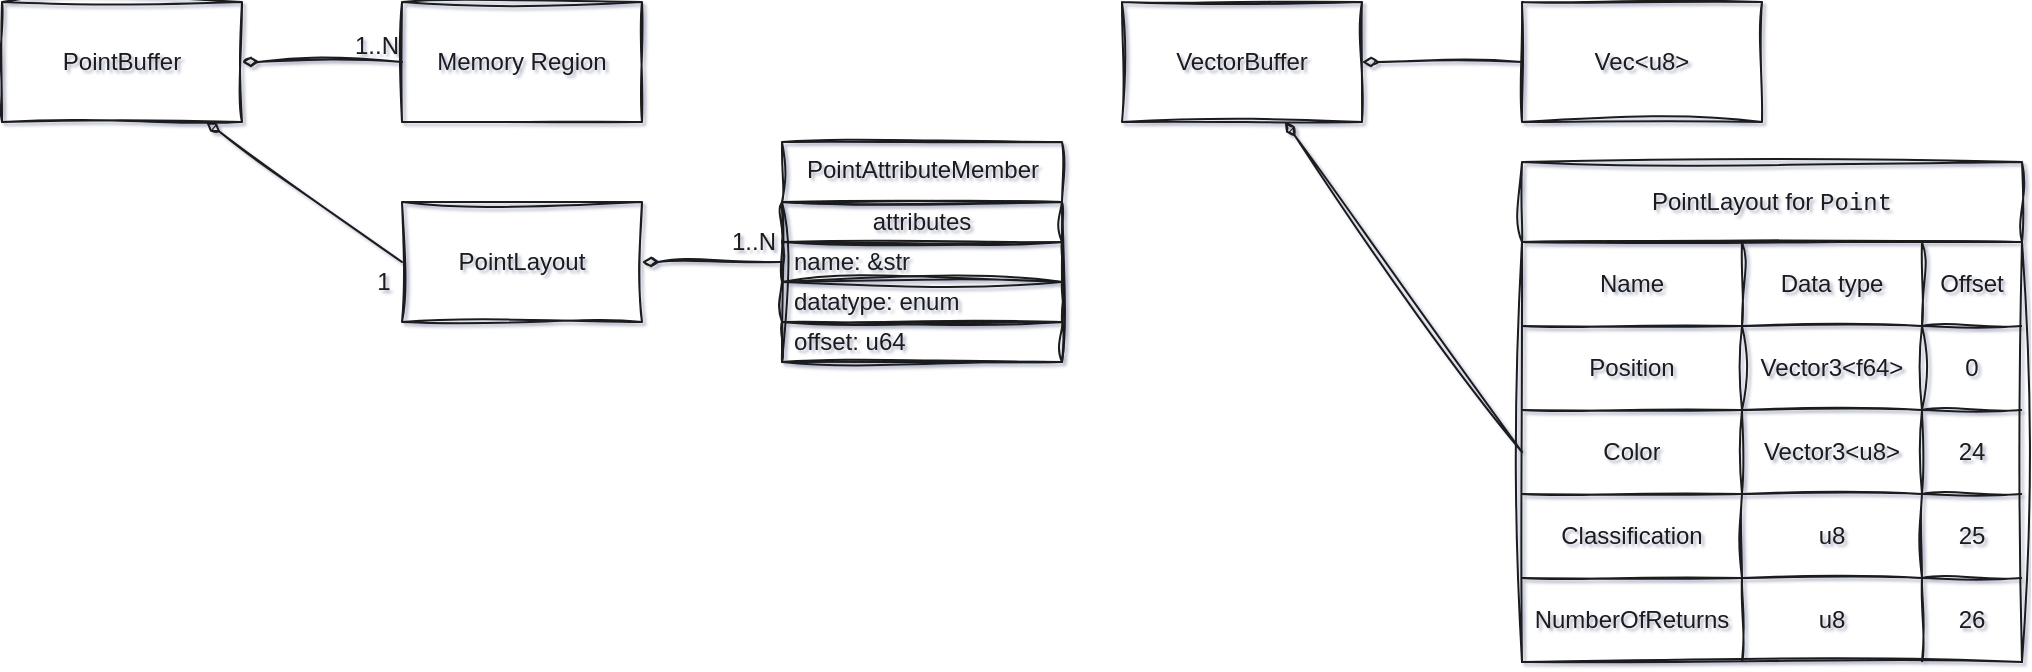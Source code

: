 <mxfile>
    <diagram id="M_KvGZFXZzvzjEockqJb" name="Page-1">
        <mxGraphModel dx="886" dy="679" grid="1" gridSize="10" guides="1" tooltips="1" connect="1" arrows="1" fold="1" page="1" pageScale="1" pageWidth="1500" pageHeight="1000" background="#ffffff" math="0" shadow="1">
            <root>
                <mxCell id="0"/>
                <mxCell id="1" parent="0"/>
                <mxCell id="21" style="edgeStyle=none;html=1;entryX=0;entryY=0.5;entryDx=0;entryDy=0;startArrow=diamondThin;startFill=1;endArrow=none;endFill=0;sketch=1;curveFitting=1;jiggle=2;fontColor=#1A1A1A;labelBackgroundColor=none;strokeColor=#1A1A1A;" edge="1" parent="1" source="2" target="3">
                    <mxGeometry relative="1" as="geometry"/>
                </mxCell>
                <mxCell id="23" style="edgeStyle=none;html=1;entryX=0;entryY=0.5;entryDx=0;entryDy=0;startArrow=diamondThin;startFill=1;endArrow=none;endFill=0;sketch=1;curveFitting=1;jiggle=2;fontColor=#1A1A1A;labelBackgroundColor=none;strokeColor=#1A1A1A;" edge="1" parent="1" source="2" target="4">
                    <mxGeometry relative="1" as="geometry"/>
                </mxCell>
                <mxCell id="2" value="PointBuffer" style="rounded=0;whiteSpace=wrap;html=1;sketch=1;curveFitting=1;jiggle=2;strokeColor=#1A1A1A;fillColor=none;fontColor=#1A1A1A;labelBackgroundColor=none;" vertex="1" parent="1">
                    <mxGeometry x="40" y="111" width="120" height="60" as="geometry"/>
                </mxCell>
                <mxCell id="20" value="" style="edgeStyle=none;html=1;entryX=0;entryY=0.5;entryDx=0;entryDy=0;endArrow=none;endFill=0;startArrow=diamondThin;startFill=1;sketch=1;curveFitting=1;jiggle=2;fontColor=#1A1A1A;labelBackgroundColor=none;strokeColor=#1A1A1A;" edge="1" parent="1" source="3" target="12">
                    <mxGeometry relative="1" as="geometry"/>
                </mxCell>
                <mxCell id="3" value="PointLayout" style="rounded=0;whiteSpace=wrap;html=1;sketch=1;curveFitting=1;jiggle=2;fontColor=#1A1A1A;labelBackgroundColor=none;strokeColor=#1A1A1A;fillColor=none;" vertex="1" parent="1">
                    <mxGeometry x="240" y="211" width="120" height="60" as="geometry"/>
                </mxCell>
                <mxCell id="4" value="Memory Region" style="rounded=0;whiteSpace=wrap;html=1;sketch=1;curveFitting=1;jiggle=2;fontColor=#1A1A1A;labelBackgroundColor=none;strokeColor=#1A1A1A;fillColor=none;" vertex="1" parent="1">
                    <mxGeometry x="240" y="111" width="120" height="60" as="geometry"/>
                </mxCell>
                <mxCell id="7" value="1" style="text;html=1;strokeColor=none;fillColor=none;align=center;verticalAlign=middle;whiteSpace=wrap;rounded=0;sketch=1;curveFitting=1;jiggle=2;fontColor=#1A1A1A;labelBackgroundColor=none;" vertex="1" parent="1">
                    <mxGeometry x="201" y="236" width="60" height="30" as="geometry"/>
                </mxCell>
                <mxCell id="8" value="1..N" style="text;html=1;strokeColor=none;fillColor=none;align=center;verticalAlign=middle;whiteSpace=wrap;rounded=0;sketch=1;curveFitting=1;jiggle=2;fontColor=#1A1A1A;labelBackgroundColor=none;" vertex="1" parent="1">
                    <mxGeometry x="200" y="119" width="55" height="27.5" as="geometry"/>
                </mxCell>
                <mxCell id="10" value="PointAttributeMember" style="swimlane;fontStyle=0;align=center;verticalAlign=top;childLayout=stackLayout;horizontal=1;startSize=30;horizontalStack=0;resizeParent=1;resizeParentMax=0;resizeLast=0;collapsible=0;marginBottom=0;html=1;sketch=1;curveFitting=1;jiggle=2;fontColor=#1A1A1A;labelBackgroundColor=none;strokeColor=#1A1A1A;fillColor=none;" vertex="1" parent="1">
                    <mxGeometry x="430" y="181" width="140" height="110" as="geometry"/>
                </mxCell>
                <mxCell id="11" value="attributes" style="text;html=1;strokeColor=#1A1A1A;fillColor=none;align=center;verticalAlign=middle;spacingLeft=4;spacingRight=4;overflow=hidden;rotatable=0;points=[[0,0.5],[1,0.5]];portConstraint=eastwest;sketch=1;curveFitting=1;jiggle=2;fontColor=#1A1A1A;labelBackgroundColor=none;" vertex="1" parent="10">
                    <mxGeometry y="30" width="140" height="20" as="geometry"/>
                </mxCell>
                <mxCell id="12" value="name: &amp;amp;str" style="text;html=1;strokeColor=#1A1A1A;fillColor=none;align=left;verticalAlign=middle;spacingLeft=4;spacingRight=4;overflow=hidden;rotatable=0;points=[[0,0.5],[1,0.5]];portConstraint=eastwest;sketch=1;curveFitting=1;jiggle=2;fontColor=#1A1A1A;labelBackgroundColor=none;" vertex="1" parent="10">
                    <mxGeometry y="50" width="140" height="20" as="geometry"/>
                </mxCell>
                <mxCell id="18" value="datatype: enum" style="text;html=1;strokeColor=#1A1A1A;fillColor=none;align=left;verticalAlign=middle;spacingLeft=4;spacingRight=4;overflow=hidden;rotatable=0;points=[[0,0.5],[1,0.5]];portConstraint=eastwest;sketch=1;curveFitting=1;jiggle=2;fontColor=#1A1A1A;labelBackgroundColor=none;" vertex="1" parent="10">
                    <mxGeometry y="70" width="140" height="20" as="geometry"/>
                </mxCell>
                <mxCell id="19" value="offset: u64" style="text;html=1;strokeColor=#1A1A1A;fillColor=none;align=left;verticalAlign=middle;spacingLeft=4;spacingRight=4;overflow=hidden;rotatable=0;points=[[0,0.5],[1,0.5]];portConstraint=eastwest;sketch=1;curveFitting=1;jiggle=2;fontColor=#1A1A1A;labelBackgroundColor=none;" vertex="1" parent="10">
                    <mxGeometry y="90" width="140" height="20" as="geometry"/>
                </mxCell>
                <mxCell id="24" value="1..N" style="text;html=1;strokeColor=none;fillColor=none;align=center;verticalAlign=middle;whiteSpace=wrap;rounded=0;sketch=1;curveFitting=1;jiggle=2;fontColor=#1A1A1A;labelBackgroundColor=none;" vertex="1" parent="1">
                    <mxGeometry x="386" y="216" width="60" height="30" as="geometry"/>
                </mxCell>
                <mxCell id="62" style="edgeStyle=none;html=1;entryX=0;entryY=0.5;entryDx=0;entryDy=0;fontFamily=Courier New;startArrow=diamondThin;startFill=1;endArrow=none;endFill=0;sketch=1;curveFitting=1;jiggle=2;fontColor=#1A1A1A;labelBackgroundColor=none;strokeColor=#1A1A1A;" edge="1" parent="1" source="25" target="26">
                    <mxGeometry relative="1" as="geometry"/>
                </mxCell>
                <mxCell id="63" style="edgeStyle=none;html=1;entryX=0;entryY=0.5;entryDx=0;entryDy=0;fontFamily=Courier New;startArrow=diamondThin;startFill=1;endArrow=none;endFill=0;sketch=1;curveFitting=1;jiggle=2;fontColor=#1A1A1A;labelBackgroundColor=none;strokeColor=#1A1A1A;" edge="1" parent="1" source="25" target="46">
                    <mxGeometry relative="1" as="geometry"/>
                </mxCell>
                <mxCell id="25" value="VectorBuffer" style="rounded=0;whiteSpace=wrap;html=1;sketch=1;curveFitting=1;jiggle=2;fontColor=#1A1A1A;labelBackgroundColor=none;strokeColor=#1A1A1A;fillColor=none;" vertex="1" parent="1">
                    <mxGeometry x="600" y="111" width="120" height="60" as="geometry"/>
                </mxCell>
                <mxCell id="26" value="Vec&amp;lt;u8&amp;gt;" style="rounded=0;whiteSpace=wrap;html=1;sketch=1;curveFitting=1;jiggle=2;fontColor=#1A1A1A;labelBackgroundColor=none;strokeColor=#1A1A1A;fillColor=none;" vertex="1" parent="1">
                    <mxGeometry x="800" y="111" width="120" height="60" as="geometry"/>
                </mxCell>
                <mxCell id="27" value="PointLayout for &lt;font face=&quot;Courier New&quot;&gt;Point&lt;/font&gt;" style="rounded=0;whiteSpace=wrap;html=1;sketch=1;curveFitting=1;jiggle=2;fontColor=#1A1A1A;labelBackgroundColor=none;strokeColor=#1A1A1A;fillColor=none;" vertex="1" parent="1">
                    <mxGeometry x="800" y="191" width="250" height="40" as="geometry"/>
                </mxCell>
                <mxCell id="41" value="" style="shape=table;startSize=0;container=1;collapsible=0;childLayout=tableLayout;sketch=1;curveFitting=1;jiggle=2;fontColor=#1A1A1A;labelBackgroundColor=none;strokeColor=#1A1A1A;fillColor=none;" vertex="1" parent="1">
                    <mxGeometry x="800" y="231" width="250" height="210" as="geometry"/>
                </mxCell>
                <mxCell id="42" value="" style="shape=tableRow;horizontal=0;startSize=0;swimlaneHead=0;swimlaneBody=0;top=0;left=0;bottom=0;right=0;collapsible=0;dropTarget=0;fillColor=none;points=[[0,0.5],[1,0.5]];portConstraint=eastwest;sketch=1;curveFitting=1;jiggle=2;fontColor=#1A1A1A;labelBackgroundColor=none;strokeColor=#1A1A1A;" vertex="1" parent="41">
                    <mxGeometry width="250" height="42" as="geometry"/>
                </mxCell>
                <mxCell id="43" value="Name" style="shape=partialRectangle;html=1;whiteSpace=wrap;connectable=0;overflow=hidden;fillColor=none;top=0;left=0;bottom=0;right=0;pointerEvents=1;sketch=1;curveFitting=1;jiggle=2;fontColor=#1A1A1A;labelBackgroundColor=none;strokeColor=#1A1A1A;" vertex="1" parent="42">
                    <mxGeometry width="110" height="42" as="geometry">
                        <mxRectangle width="110" height="42" as="alternateBounds"/>
                    </mxGeometry>
                </mxCell>
                <mxCell id="44" value="Data type" style="shape=partialRectangle;html=1;whiteSpace=wrap;connectable=0;overflow=hidden;fillColor=none;top=0;left=0;bottom=0;right=0;pointerEvents=1;sketch=1;curveFitting=1;jiggle=2;fontColor=#1A1A1A;labelBackgroundColor=none;strokeColor=#1A1A1A;" vertex="1" parent="42">
                    <mxGeometry x="110" width="90" height="42" as="geometry">
                        <mxRectangle width="90" height="42" as="alternateBounds"/>
                    </mxGeometry>
                </mxCell>
                <mxCell id="45" value="Offset" style="shape=partialRectangle;html=1;whiteSpace=wrap;connectable=0;overflow=hidden;fillColor=none;top=0;left=0;bottom=0;right=0;pointerEvents=1;sketch=1;curveFitting=1;jiggle=2;fontColor=#1A1A1A;labelBackgroundColor=none;strokeColor=#1A1A1A;" vertex="1" parent="42">
                    <mxGeometry x="200" width="50" height="42" as="geometry">
                        <mxRectangle width="50" height="42" as="alternateBounds"/>
                    </mxGeometry>
                </mxCell>
                <mxCell id="58" value="" style="shape=tableRow;horizontal=0;startSize=0;swimlaneHead=0;swimlaneBody=0;top=0;left=0;bottom=0;right=0;collapsible=0;dropTarget=0;fillColor=none;points=[[0,0.5],[1,0.5]];portConstraint=eastwest;sketch=1;curveFitting=1;jiggle=2;fontColor=#1A1A1A;labelBackgroundColor=none;strokeColor=#1A1A1A;" vertex="1" parent="41">
                    <mxGeometry y="42" width="250" height="42" as="geometry"/>
                </mxCell>
                <mxCell id="59" value="Position" style="shape=partialRectangle;html=1;whiteSpace=wrap;connectable=0;overflow=hidden;fillColor=none;top=0;left=0;bottom=0;right=0;pointerEvents=1;sketch=1;curveFitting=1;jiggle=2;fontColor=#1A1A1A;labelBackgroundColor=none;strokeColor=#1A1A1A;" vertex="1" parent="58">
                    <mxGeometry width="110" height="42" as="geometry">
                        <mxRectangle width="110" height="42" as="alternateBounds"/>
                    </mxGeometry>
                </mxCell>
                <mxCell id="60" value="Vector3&amp;lt;f64&amp;gt;" style="shape=partialRectangle;html=1;whiteSpace=wrap;connectable=0;overflow=hidden;fillColor=none;top=0;left=0;bottom=0;right=0;pointerEvents=1;sketch=1;curveFitting=1;jiggle=2;fontColor=#1A1A1A;labelBackgroundColor=none;strokeColor=#1A1A1A;" vertex="1" parent="58">
                    <mxGeometry x="110" width="90" height="42" as="geometry">
                        <mxRectangle width="90" height="42" as="alternateBounds"/>
                    </mxGeometry>
                </mxCell>
                <mxCell id="61" value="0" style="shape=partialRectangle;html=1;whiteSpace=wrap;connectable=0;overflow=hidden;fillColor=none;top=0;left=0;bottom=0;right=0;pointerEvents=1;sketch=1;curveFitting=1;jiggle=2;fontColor=#1A1A1A;labelBackgroundColor=none;strokeColor=#1A1A1A;" vertex="1" parent="58">
                    <mxGeometry x="200" width="50" height="42" as="geometry">
                        <mxRectangle width="50" height="42" as="alternateBounds"/>
                    </mxGeometry>
                </mxCell>
                <mxCell id="46" value="" style="shape=tableRow;horizontal=0;startSize=0;swimlaneHead=0;swimlaneBody=0;top=0;left=0;bottom=0;right=0;collapsible=0;dropTarget=0;fillColor=none;points=[[0,0.5],[1,0.5]];portConstraint=eastwest;sketch=1;curveFitting=1;jiggle=2;fontColor=#1A1A1A;labelBackgroundColor=none;strokeColor=#1A1A1A;" vertex="1" parent="41">
                    <mxGeometry y="84" width="250" height="42" as="geometry"/>
                </mxCell>
                <mxCell id="47" value="Color" style="shape=partialRectangle;html=1;whiteSpace=wrap;connectable=0;overflow=hidden;fillColor=none;top=0;left=0;bottom=0;right=0;pointerEvents=1;sketch=1;curveFitting=1;jiggle=2;fontColor=#1A1A1A;labelBackgroundColor=none;strokeColor=#1A1A1A;" vertex="1" parent="46">
                    <mxGeometry width="110" height="42" as="geometry">
                        <mxRectangle width="110" height="42" as="alternateBounds"/>
                    </mxGeometry>
                </mxCell>
                <mxCell id="48" value="Vector3&amp;lt;u8&amp;gt;" style="shape=partialRectangle;html=1;whiteSpace=wrap;connectable=0;overflow=hidden;fillColor=none;top=0;left=0;bottom=0;right=0;pointerEvents=1;sketch=1;curveFitting=1;jiggle=2;fontColor=#1A1A1A;labelBackgroundColor=none;strokeColor=#1A1A1A;" vertex="1" parent="46">
                    <mxGeometry x="110" width="90" height="42" as="geometry">
                        <mxRectangle width="90" height="42" as="alternateBounds"/>
                    </mxGeometry>
                </mxCell>
                <mxCell id="49" value="24" style="shape=partialRectangle;html=1;whiteSpace=wrap;connectable=0;overflow=hidden;fillColor=none;top=0;left=0;bottom=0;right=0;pointerEvents=1;sketch=1;curveFitting=1;jiggle=2;fontColor=#1A1A1A;labelBackgroundColor=none;strokeColor=#1A1A1A;" vertex="1" parent="46">
                    <mxGeometry x="200" width="50" height="42" as="geometry">
                        <mxRectangle width="50" height="42" as="alternateBounds"/>
                    </mxGeometry>
                </mxCell>
                <mxCell id="50" value="" style="shape=tableRow;horizontal=0;startSize=0;swimlaneHead=0;swimlaneBody=0;top=0;left=0;bottom=0;right=0;collapsible=0;dropTarget=0;fillColor=none;points=[[0,0.5],[1,0.5]];portConstraint=eastwest;sketch=1;curveFitting=1;jiggle=2;fontColor=#1A1A1A;labelBackgroundColor=none;strokeColor=#1A1A1A;" vertex="1" parent="41">
                    <mxGeometry y="126" width="250" height="42" as="geometry"/>
                </mxCell>
                <mxCell id="51" value="Classification" style="shape=partialRectangle;html=1;whiteSpace=wrap;connectable=0;overflow=hidden;fillColor=none;top=0;left=0;bottom=0;right=0;pointerEvents=1;sketch=1;curveFitting=1;jiggle=2;fontColor=#1A1A1A;labelBackgroundColor=none;strokeColor=#1A1A1A;" vertex="1" parent="50">
                    <mxGeometry width="110" height="42" as="geometry">
                        <mxRectangle width="110" height="42" as="alternateBounds"/>
                    </mxGeometry>
                </mxCell>
                <mxCell id="52" value="u8" style="shape=partialRectangle;html=1;whiteSpace=wrap;connectable=0;overflow=hidden;fillColor=none;top=0;left=0;bottom=0;right=0;pointerEvents=1;sketch=1;curveFitting=1;jiggle=2;fontColor=#1A1A1A;labelBackgroundColor=none;strokeColor=#1A1A1A;" vertex="1" parent="50">
                    <mxGeometry x="110" width="90" height="42" as="geometry">
                        <mxRectangle width="90" height="42" as="alternateBounds"/>
                    </mxGeometry>
                </mxCell>
                <mxCell id="53" value="25" style="shape=partialRectangle;html=1;whiteSpace=wrap;connectable=0;overflow=hidden;fillColor=none;top=0;left=0;bottom=0;right=0;pointerEvents=1;sketch=1;curveFitting=1;jiggle=2;fontColor=#1A1A1A;labelBackgroundColor=none;strokeColor=#1A1A1A;" vertex="1" parent="50">
                    <mxGeometry x="200" width="50" height="42" as="geometry">
                        <mxRectangle width="50" height="42" as="alternateBounds"/>
                    </mxGeometry>
                </mxCell>
                <mxCell id="54" value="" style="shape=tableRow;horizontal=0;startSize=0;swimlaneHead=0;swimlaneBody=0;top=0;left=0;bottom=0;right=0;collapsible=0;dropTarget=0;fillColor=none;points=[[0,0.5],[1,0.5]];portConstraint=eastwest;sketch=1;curveFitting=1;jiggle=2;fontColor=#1A1A1A;labelBackgroundColor=none;strokeColor=#1A1A1A;" vertex="1" parent="41">
                    <mxGeometry y="168" width="250" height="42" as="geometry"/>
                </mxCell>
                <mxCell id="55" value="NumberOfReturns" style="shape=partialRectangle;html=1;whiteSpace=wrap;connectable=0;overflow=hidden;fillColor=none;top=0;left=0;bottom=0;right=0;pointerEvents=1;sketch=1;curveFitting=1;jiggle=2;fontColor=#1A1A1A;labelBackgroundColor=none;strokeColor=#1A1A1A;" vertex="1" parent="54">
                    <mxGeometry width="110" height="42" as="geometry">
                        <mxRectangle width="110" height="42" as="alternateBounds"/>
                    </mxGeometry>
                </mxCell>
                <mxCell id="56" value="u8" style="shape=partialRectangle;html=1;whiteSpace=wrap;connectable=0;overflow=hidden;fillColor=none;top=0;left=0;bottom=0;right=0;pointerEvents=1;sketch=1;curveFitting=1;jiggle=2;fontColor=#1A1A1A;labelBackgroundColor=none;strokeColor=#1A1A1A;" vertex="1" parent="54">
                    <mxGeometry x="110" width="90" height="42" as="geometry">
                        <mxRectangle width="90" height="42" as="alternateBounds"/>
                    </mxGeometry>
                </mxCell>
                <mxCell id="57" value="26" style="shape=partialRectangle;html=1;whiteSpace=wrap;connectable=0;overflow=hidden;fillColor=none;top=0;left=0;bottom=0;right=0;pointerEvents=1;sketch=1;curveFitting=1;jiggle=2;fontColor=#1A1A1A;labelBackgroundColor=none;strokeColor=#1A1A1A;" vertex="1" parent="54">
                    <mxGeometry x="200" width="50" height="42" as="geometry">
                        <mxRectangle width="50" height="42" as="alternateBounds"/>
                    </mxGeometry>
                </mxCell>
            </root>
        </mxGraphModel>
    </diagram>
</mxfile>